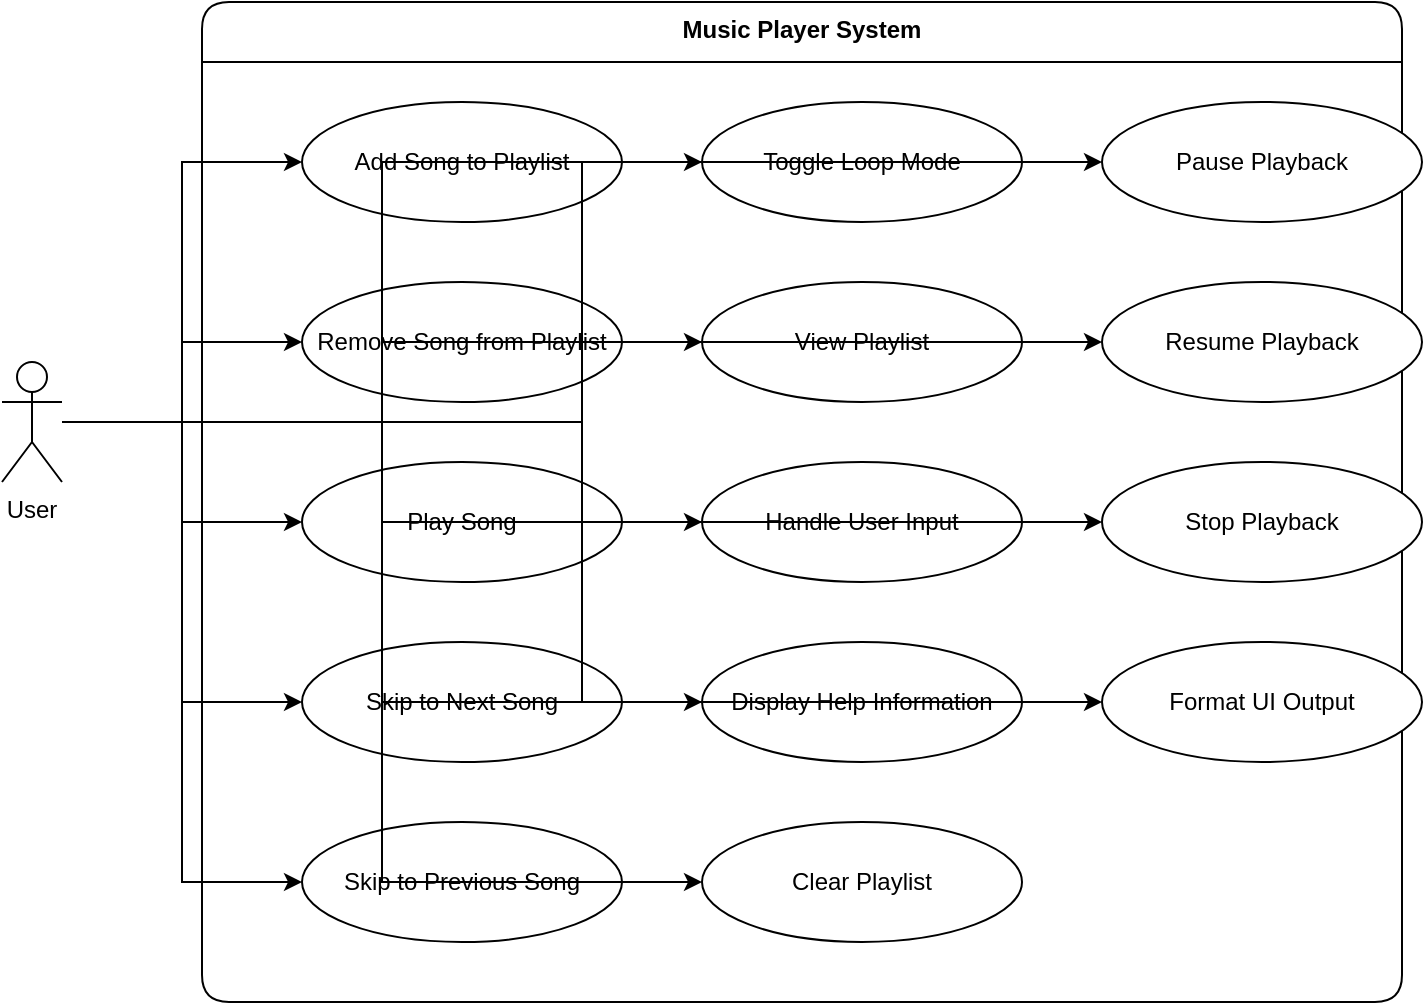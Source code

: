 <mxfile version="24.5.2">
  <diagram name="Page-1" id="j4x9N4PkE8q4e7EeMl8j">
    <mxGraphModel dx="1022" dy="638" grid="1" gridSize="10" guides="1" tooltips="1" connect="1" arrows="1" fold="1" page="1" pageScale="1" pageWidth="850" pageHeight="1100" math="0" shadow="0">
      <root>
        <mxCell id="0" />
        <mxCell id="1" parent="0" />
        
        <!-- System Boundary -->
        <mxCell id="system" value="Music Player System" style="swimlane;fontStyle=1;align=center;verticalAlign=top;childLayout=stackLayout;horizontal=1;startSize=30;horizontalStack=0;resizeParent=1;resizeParentMax=0;resizeLast=0;collapsible=0;marginBottom=0;strokeColor=#000000;fillColor=none;rounded=1;" vertex="1" parent="1">
          <mxGeometry x="200" y="120" width="600" height="500" as="geometry" />
        </mxCell>

        <!-- Actor: User -->
        <mxCell id="user" value="User" style="actor;shape=umlActor;verticalLabelPosition=bottom;verticalAlign=top;strokeColor=#000000;fillColor=#ffffff;" vertex="1" parent="1">
          <mxGeometry x="100" y="300" width="30" height="60" as="geometry" />
        </mxCell>

        <!-- Use Cases -->
        <mxCell id="uc1" value="Add Song to Playlist" style="ellipse;whiteSpace=wrap;align=center;strokeColor=#000000;fillColor=#ffffff;" vertex="1" parent="system">
          <mxGeometry x="50" y="50" width="160" height="60" as="geometry" />
        </mxCell>
        <mxCell id="uc2" value="Remove Song from Playlist" style="ellipse;whiteSpace=wrap;align=center;strokeColor=#000000;fillColor=#ffffff;" vertex="1" parent="system">
          <mxGeometry x="50" y="140" width="160" height="60" as="geometry" />
        </mxCell>
        <mxCell id="uc3" value="Play Song" style="ellipse;whiteSpace=wrap;align=center;strokeColor=#000000;fillColor=#ffffff;" vertex="1" parent="system">
          <mxGeometry x="50" y="230" width="160" height="60" as="geometry" />
        </mxCell>
        <mxCell id="uc4" value="Skip to Next Song" style="ellipse;whiteSpace=wrap;align=center;strokeColor=#000000;fillColor=#ffffff;" vertex="1" parent="system">
          <mxGeometry x="50" y="320" width="160" height="60" as="geometry" />
        </mxCell>
        <mxCell id="uc5" value="Skip to Previous Song" style="ellipse;whiteSpace=wrap;align=center;strokeColor=#000000;fillColor=#ffffff;" vertex="1" parent="system">
          <mxGeometry x="50" y="410" width="160" height="60" as="geometry" />
        </mxCell>
        <mxCell id="uc6" value="Toggle Loop Mode" style="ellipse;whiteSpace=wrap;align=center;strokeColor=#000000;fillColor=#ffffff;" vertex="1" parent="system">
          <mxGeometry x="250" y="50" width="160" height="60" as="geometry" />
        </mxCell>
        <mxCell id="uc7" value="View Playlist" style="ellipse;whiteSpace=wrap;align=center;strokeColor=#000000;fillColor=#ffffff;" vertex="1" parent="system">
          <mxGeometry x="250" y="140" width="160" height="60" as="geometry" />
        </mxCell>
        <mxCell id="uc8" value="Handle User Input" style="ellipse;whiteSpace=wrap;align=center;strokeColor=#000000;fillColor=#ffffff;" vertex="1" parent="system">
          <mxGeometry x="250" y="230" width="160" height="60" as="geometry" />
        </mxCell>
        <mxCell id="uc9" value="Display Help Information" style="ellipse;whiteSpace=wrap;align=center;strokeColor=#000000;fillColor=#ffffff;" vertex="1" parent="system">
          <mxGeometry x="250" y="320" width="160" height="60" as="geometry" />
        </mxCell>
        <mxCell id="uc10" value="Clear Playlist" style="ellipse;whiteSpace=wrap;align=center;strokeColor=#000000;fillColor=#ffffff;" vertex="1" parent="system">
          <mxGeometry x="250" y="410" width="160" height="60" as="geometry" />
        </mxCell>
        <mxCell id="uc11" value="Pause Playback" style="ellipse;whiteSpace=wrap;align=center;strokeColor=#000000;fillColor=#ffffff;" vertex="1" parent="system">
          <mxGeometry x="450" y="50" width="160" height="60" as="geometry" />
        </mxCell>
        <mxCell id="uc12" value="Resume Playback" style="ellipse;whiteSpace=wrap;align=center;strokeColor=#000000;fillColor=#ffffff;" vertex="1" parent="system">
          <mxGeometry x="450" y="140" width="160" height="60" as="geometry" />
        </mxCell>
        <mxCell id="uc13" value="Stop Playback" style="ellipse;whiteSpace=wrap;align=center;strokeColor=#000000;fillColor=#ffffff;" vertex="1" parent="system">
          <mxGeometry x="450" y="230" width="160" height="60" as="geometry" />
        </mxCell>
        <mxCell id="uc14" value="Format UI Output" style="ellipse;whiteSpace=wrap;align=center;strokeColor=#000000;fillColor=#ffffff;" vertex="1" parent="system">
          <mxGeometry x="450" y="320" width="160" height="60" as="geometry" />
        </mxCell>

        <!-- Associations -->
        <mxCell id="edge1" style="edgeStyle=orthogonalEdgeStyle;rounded=0;orthogonalLoop=1;jettySize=auto;html=1;exitX=1;exitY=0.5;exitDx=0;exitDy=0;entryX=0;entryY=0.5;entryDx=0;entryDy=0;" edge="1" parent="1" source="user" target="uc1">
          <mxGeometry relative="1" as="geometry" />
        </mxCell>
        <mxCell id="edge2" style="edgeStyle=orthogonalEdgeStyle;rounded=0;orthogonalLoop=1;jettySize=auto;html=1;exitX=1;exitY=0.5;exitDx=0;exitDy=0;entryX=0;entryY=0.5;entryDx=0;entryDy=0;" edge="1" parent="1" source="user" target="uc2">
          <mxGeometry relative="1" as="geometry" />
        </mxCell>
        <mxCell id="edge3" style="edgeStyle=orthogonalEdgeStyle;rounded=0;orthogonalLoop=1;jettySize=auto;html=1;exitX=1;exitY=0.5;exitDx=0;exitDy=0;entryX=0;entryY=0.5;entryDx=0;entryDy=0;" edge="1" parent="1" source="user" target="uc3">
          <mxGeometry relative="1" as="geometry" />
        </mxCell>
        <mxCell id="edge4" style="edgeStyle=orthogonalEdgeStyle;rounded=0;orthogonalLoop=1;jettySize=auto;html=1;exitX=1;exitY=0.5;exitDx=0;exitDy=0;entryX=0;entryY=0.5;entryDx=0;entryDy=0;" edge="1" parent="1" source="user" target="uc4">
          <mxGeometry relative="1" as="geometry" />
        </mxCell>
        <mxCell id="edge5" style="edgeStyle=orthogonalEdgeStyle;rounded=0;orthogonalLoop=1;jettySize=auto;html=1;exitX=1;exitY=0.5;exitDx=0;exitDy=0;entryX=0;entryY=0.5;entryDx=0;entryDy=0;" edge="1" parent="1" source="user" target="uc5">
          <mxGeometry relative="1" as="geometry" />
        </mxCell>
        <mxCell id="edge6" style="edgeStyle=orthogonalEdgeStyle;rounded=0;orthogonalLoop=1;jettySize=auto;html=1;exitX=1;exitY=0.5;exitDx=0;exitDy=0;entryX=0;entryY=0.5;entryDx=0;entryDy=0;" edge="1" parent="1" source="user" target="uc6">
          <mxGeometry relative="1" as="geometry" />
        </mxCell>
        <mxCell id="edge7" style="edgeStyle=orthogonalEdgeStyle;rounded=0;orthogonalLoop=1;jettySize=auto;html=1;exitX=1;exitY=0.5;exitDx=0;exitDy=0;entryX=0;entryY=0.5;entryDx=0;entryDy=0;" edge="1" parent="1" source="user" target="uc7">
          <mxGeometry relative="1" as="geometry" />
        </mxCell>
        <mxCell id="edge8" style="edgeStyle=orthogonalEdgeStyle;rounded=0;orthogonalLoop=1;jettySize=auto;html=1;exitX=1;exitY=0.5;exitDx=0;exitDy=0;entryX=0;entryY=0.5;entryDx=0;entryDy=0;" edge="1" parent="1" source="user" target="uc8">
          <mxGeometry relative="1" as="geometry" />
        </mxCell>
        <mxCell id="edge9" style="edgeStyle=orthogonalEdgeStyle;rounded=0;orthogonalLoop=1;jettySize=auto;html=1;exitX=1;exitY=0.5;exitDx=0;exitDy=0;entryX=0;entryY=0.5;entryDx=0;entryDy=0;" edge="1" parent="1" source="user" target="uc9">
          <mxGeometry relative="1" as="geometry" />
        </mxCell>
        <mxCell id="edge10" style="edgeStyle=orthogonalEdgeStyle;rounded=0;orthogonalLoop=1;jettySize=auto;html=1;exitX=1;exitY=0.5;exitDx=0;exitDy=0;entryX=0;entryY=0.5;entryDx=0;entryDy=0;" edge="1" parent="1" source="user" target="uc10">
          <mxGeometry relative="1" as="geometry" />
        </mxCell>
        <mxCell id="edge11" style="edgeStyle=orthogonalEdgeStyle;rounded=0;orthogonalLoop=1;jettySize=auto;html=1;exitX=1;exitY=0.5;exitDx=0;exitDy=0;entryX=0;entryY=0.5;entryDx=0;entryDy=0;" edge="1" parent="1" source="user" target="uc11">
          <mxGeometry relative="1" as="geometry" />
        </mxCell>
        <mxCell id="edge12" style="edgeStyle=orthogonalEdgeStyle;rounded=0;orthogonalLoop=1;jettySize=auto;html=1;exitX=1;exitY=0.5;exitDx=0;exitDy=0;entryX=0;entryY=0.5;entryDx=0;entryDy=0;" edge="1" parent="1" source="user" target="uc12">
          <mxGeometry relative="1" as="geometry" />
        </mxCell>
        <mxCell id="edge13" style="edgeStyle=orthogonalEdgeStyle;rounded=0;orthogonalLoop=1;jettySize=auto;html=1;exitX=1;exitY=0.5;exitDx=0;exitDy=0;entryX=0;entryY=0.5;entryDx=0;entryDy=0;" edge="1" parent="1" source="user" target="uc13">
          <mxGeometry relative="1" as="geometry" />
        </mxCell>
        <mxCell id="edge14" style="edgeStyle=orthogonalEdgeStyle;rounded=0;orthogonalLoop=1;jettySize=auto;html=1;exitX=1;exitY=0.5;exitDx=0;exitDy=0;entryX=0;entryY=0.5;entryDx=0;entryDy=0;" edge="1" parent="1" source="user" target="uc14">
          <mxGeometry relative="1" as="geometry" />
        </mxCell>
      </root>
    </mxGraphModel>
  </diagram>
</mxfile>
